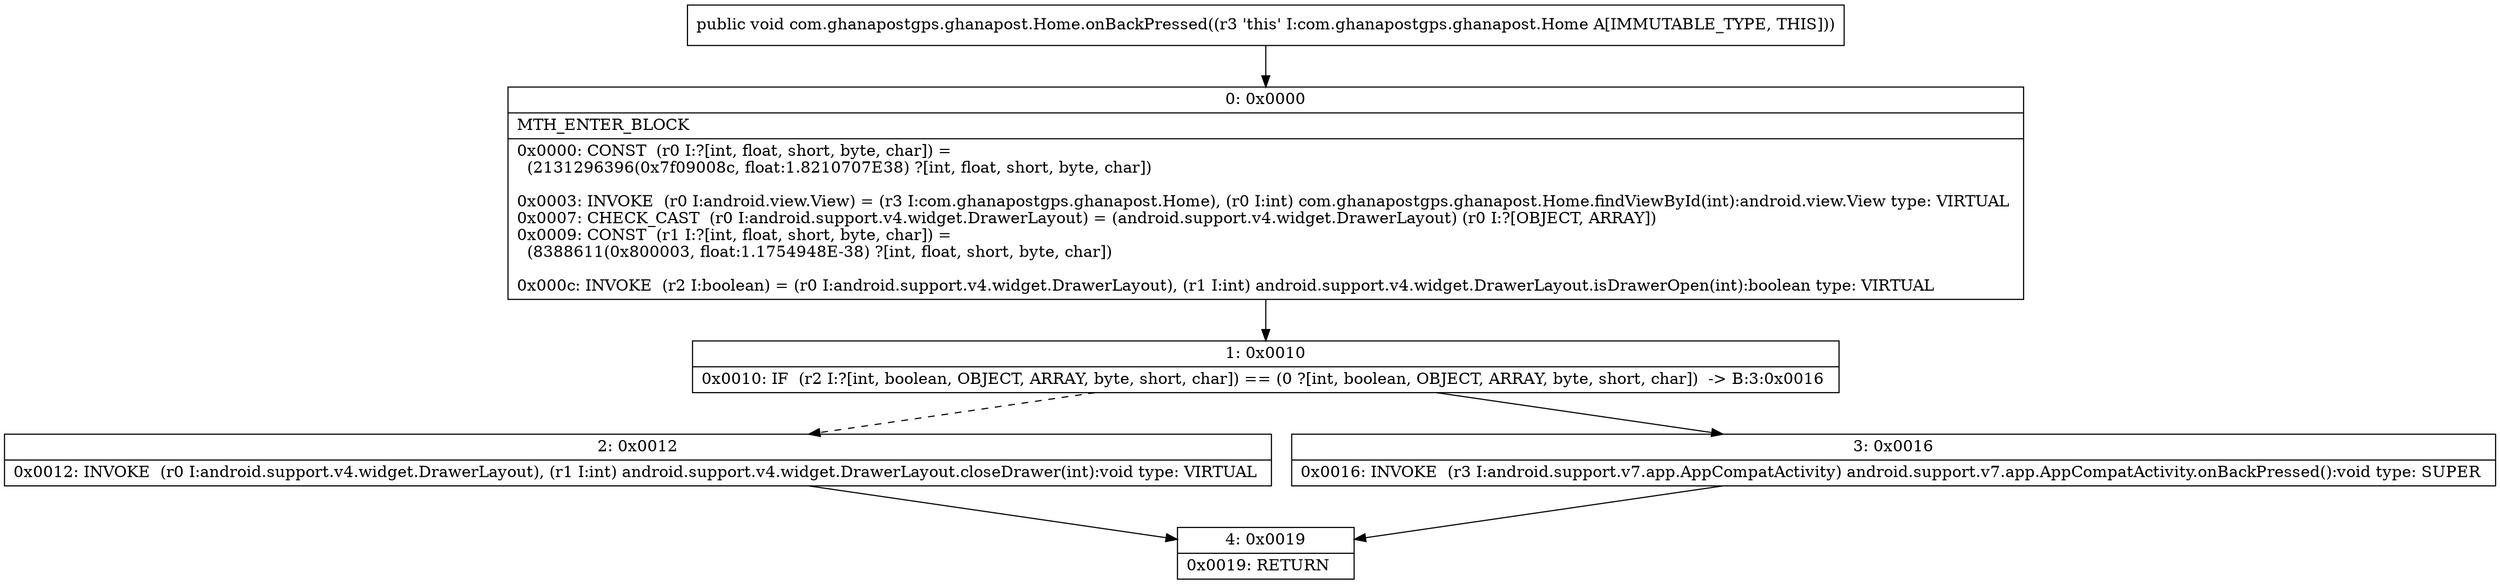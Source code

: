 digraph "CFG forcom.ghanapostgps.ghanapost.Home.onBackPressed()V" {
Node_0 [shape=record,label="{0\:\ 0x0000|MTH_ENTER_BLOCK\l|0x0000: CONST  (r0 I:?[int, float, short, byte, char]) = \l  (2131296396(0x7f09008c, float:1.8210707E38) ?[int, float, short, byte, char])\l \l0x0003: INVOKE  (r0 I:android.view.View) = (r3 I:com.ghanapostgps.ghanapost.Home), (r0 I:int) com.ghanapostgps.ghanapost.Home.findViewById(int):android.view.View type: VIRTUAL \l0x0007: CHECK_CAST  (r0 I:android.support.v4.widget.DrawerLayout) = (android.support.v4.widget.DrawerLayout) (r0 I:?[OBJECT, ARRAY]) \l0x0009: CONST  (r1 I:?[int, float, short, byte, char]) = \l  (8388611(0x800003, float:1.1754948E\-38) ?[int, float, short, byte, char])\l \l0x000c: INVOKE  (r2 I:boolean) = (r0 I:android.support.v4.widget.DrawerLayout), (r1 I:int) android.support.v4.widget.DrawerLayout.isDrawerOpen(int):boolean type: VIRTUAL \l}"];
Node_1 [shape=record,label="{1\:\ 0x0010|0x0010: IF  (r2 I:?[int, boolean, OBJECT, ARRAY, byte, short, char]) == (0 ?[int, boolean, OBJECT, ARRAY, byte, short, char])  \-\> B:3:0x0016 \l}"];
Node_2 [shape=record,label="{2\:\ 0x0012|0x0012: INVOKE  (r0 I:android.support.v4.widget.DrawerLayout), (r1 I:int) android.support.v4.widget.DrawerLayout.closeDrawer(int):void type: VIRTUAL \l}"];
Node_3 [shape=record,label="{3\:\ 0x0016|0x0016: INVOKE  (r3 I:android.support.v7.app.AppCompatActivity) android.support.v7.app.AppCompatActivity.onBackPressed():void type: SUPER \l}"];
Node_4 [shape=record,label="{4\:\ 0x0019|0x0019: RETURN   \l}"];
MethodNode[shape=record,label="{public void com.ghanapostgps.ghanapost.Home.onBackPressed((r3 'this' I:com.ghanapostgps.ghanapost.Home A[IMMUTABLE_TYPE, THIS])) }"];
MethodNode -> Node_0;
Node_0 -> Node_1;
Node_1 -> Node_2[style=dashed];
Node_1 -> Node_3;
Node_2 -> Node_4;
Node_3 -> Node_4;
}

